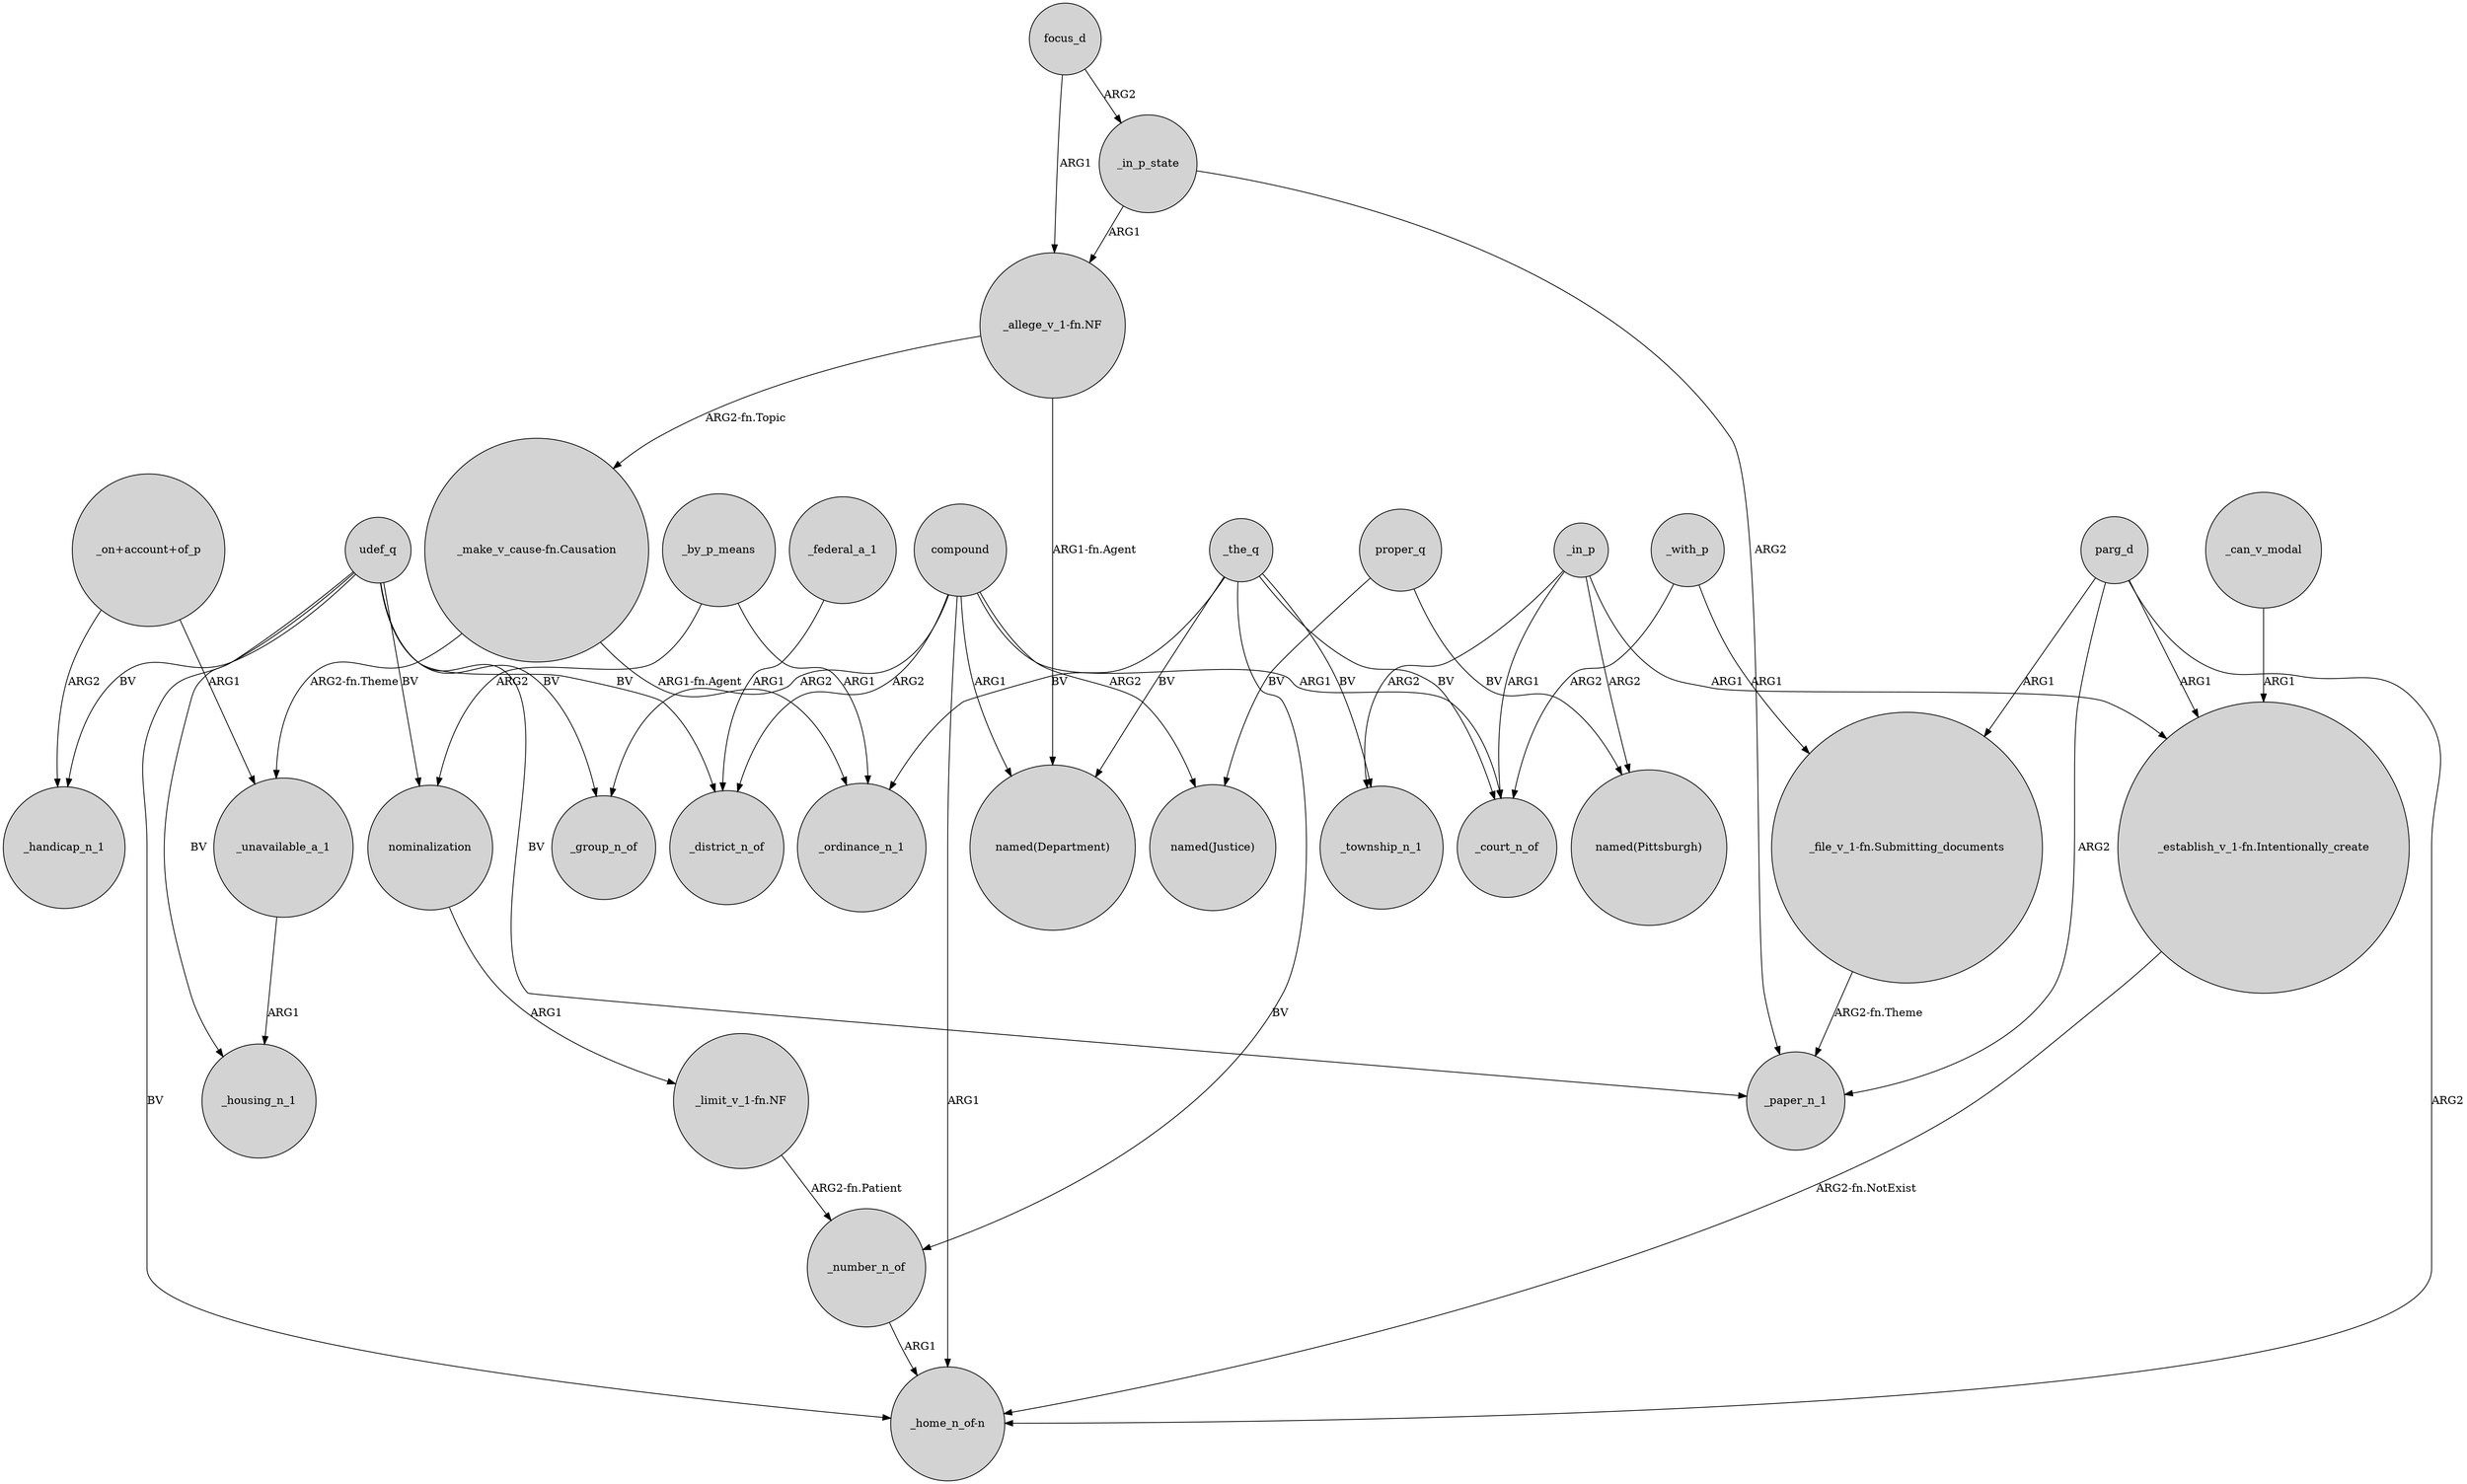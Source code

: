digraph {
	node [shape=circle style=filled]
	_can_v_modal -> "_establish_v_1-fn.Intentionally_create" [label=ARG1]
	_by_p_means -> nominalization [label=ARG2]
	_unavailable_a_1 -> _housing_n_1 [label=ARG1]
	"_allege_v_1-fn.NF" -> "_make_v_cause-fn.Causation" [label="ARG2-fn.Topic"]
	nominalization -> "_limit_v_1-fn.NF" [label=ARG1]
	udef_q -> _housing_n_1 [label=BV]
	focus_d -> _in_p_state [label=ARG2]
	"_make_v_cause-fn.Causation" -> _unavailable_a_1 [label="ARG2-fn.Theme"]
	_the_q -> _court_n_of [label=BV]
	_the_q -> _ordinance_n_1 [label=BV]
	_the_q -> _number_n_of [label=BV]
	udef_q -> "_home_n_of-n" [label=BV]
	parg_d -> "_file_v_1-fn.Submitting_documents" [label=ARG1]
	"_on+account+of_p" -> _unavailable_a_1 [label=ARG1]
	_with_p -> "_file_v_1-fn.Submitting_documents" [label=ARG1]
	parg_d -> _paper_n_1 [label=ARG2]
	"_file_v_1-fn.Submitting_documents" -> _paper_n_1 [label="ARG2-fn.Theme"]
	_in_p -> _township_n_1 [label=ARG2]
	_with_p -> _court_n_of [label=ARG2]
	_federal_a_1 -> _district_n_of [label=ARG1]
	compound -> _court_n_of [label=ARG1]
	"_establish_v_1-fn.Intentionally_create" -> "_home_n_of-n" [label="ARG2-fn.NotExist"]
	parg_d -> "_establish_v_1-fn.Intentionally_create" [label=ARG1]
	"_limit_v_1-fn.NF" -> _number_n_of [label="ARG2-fn.Patient"]
	focus_d -> "_allege_v_1-fn.NF" [label=ARG1]
	_by_p_means -> _ordinance_n_1 [label=ARG1]
	compound -> _district_n_of [label=ARG2]
	proper_q -> "named(Justice)" [label=BV]
	udef_q -> _handicap_n_1 [label=BV]
	compound -> "named(Justice)" [label=ARG2]
	_the_q -> _township_n_1 [label=BV]
	_the_q -> "named(Department)" [label=BV]
	udef_q -> nominalization [label=BV]
	_in_p -> "named(Pittsburgh)" [label=ARG2]
	udef_q -> _paper_n_1 [label=BV]
	_in_p -> _court_n_of [label=ARG1]
	udef_q -> _district_n_of [label=BV]
	compound -> "named(Department)" [label=ARG1]
	parg_d -> "_home_n_of-n" [label=ARG2]
	_in_p_state -> "_allege_v_1-fn.NF" [label=ARG1]
	compound -> "_home_n_of-n" [label=ARG1]
	_number_n_of -> "_home_n_of-n" [label=ARG1]
	_in_p -> "_establish_v_1-fn.Intentionally_create" [label=ARG1]
	_in_p_state -> _paper_n_1 [label=ARG2]
	"_on+account+of_p" -> _handicap_n_1 [label=ARG2]
	udef_q -> _group_n_of [label=BV]
	"_make_v_cause-fn.Causation" -> _ordinance_n_1 [label="ARG1-fn.Agent"]
	"_allege_v_1-fn.NF" -> "named(Department)" [label="ARG1-fn.Agent"]
	proper_q -> "named(Pittsburgh)" [label=BV]
	compound -> _group_n_of [label=ARG2]
}
